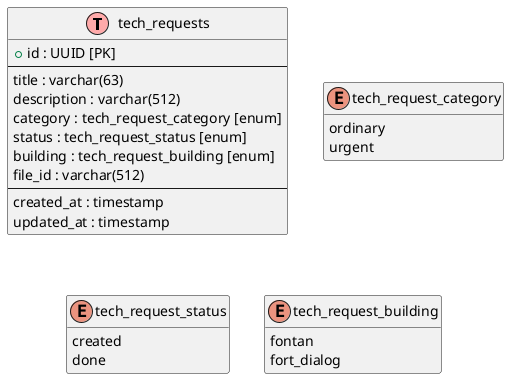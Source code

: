 @startuml db
!define table(x) class x << (T,#FFAAAA) >>
hide methods
hide stereotypes

table(tech_requests) {
  +id : UUID [PK]
  --
  title : varchar(63)
  description : varchar(512)
  category : tech_request_category [enum]
  status : tech_request_status [enum]
  building : tech_request_building [enum]
  file_id : varchar(512)
  --
  created_at : timestamp
  updated_at : timestamp
}


enum tech_request_category {
  ordinary
  urgent
}

enum tech_request_status {
  created
  done
}

enum tech_request_building {
  fontan
  fort_dialog
}


@enduml